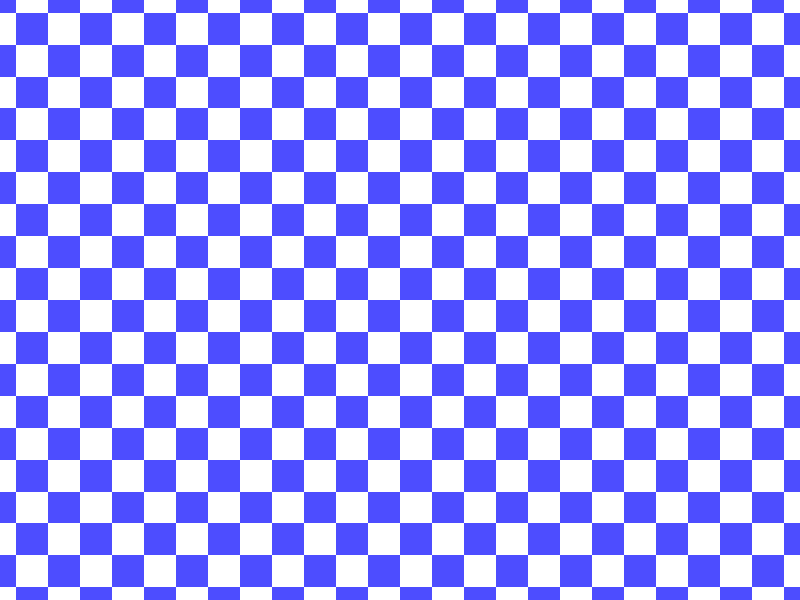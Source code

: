 camera {
  location <0, 10, 0>
  look_at <0, 0, 0>
  angle 90
}

light_source { <10, 10, -10> color rgb <1, 1, 1> }

plane {
  y, 0
  texture {
    pigment {
      checker
      color rgb <0.3, 0.3, 1.0>, rgb <1.0, 1.0, 1.0>
      scale 0.8
    }
    finish {
      ambient 0.1
      diffuse 0.9
      specular 0.6
      reflection 0.1
    }
  }
}